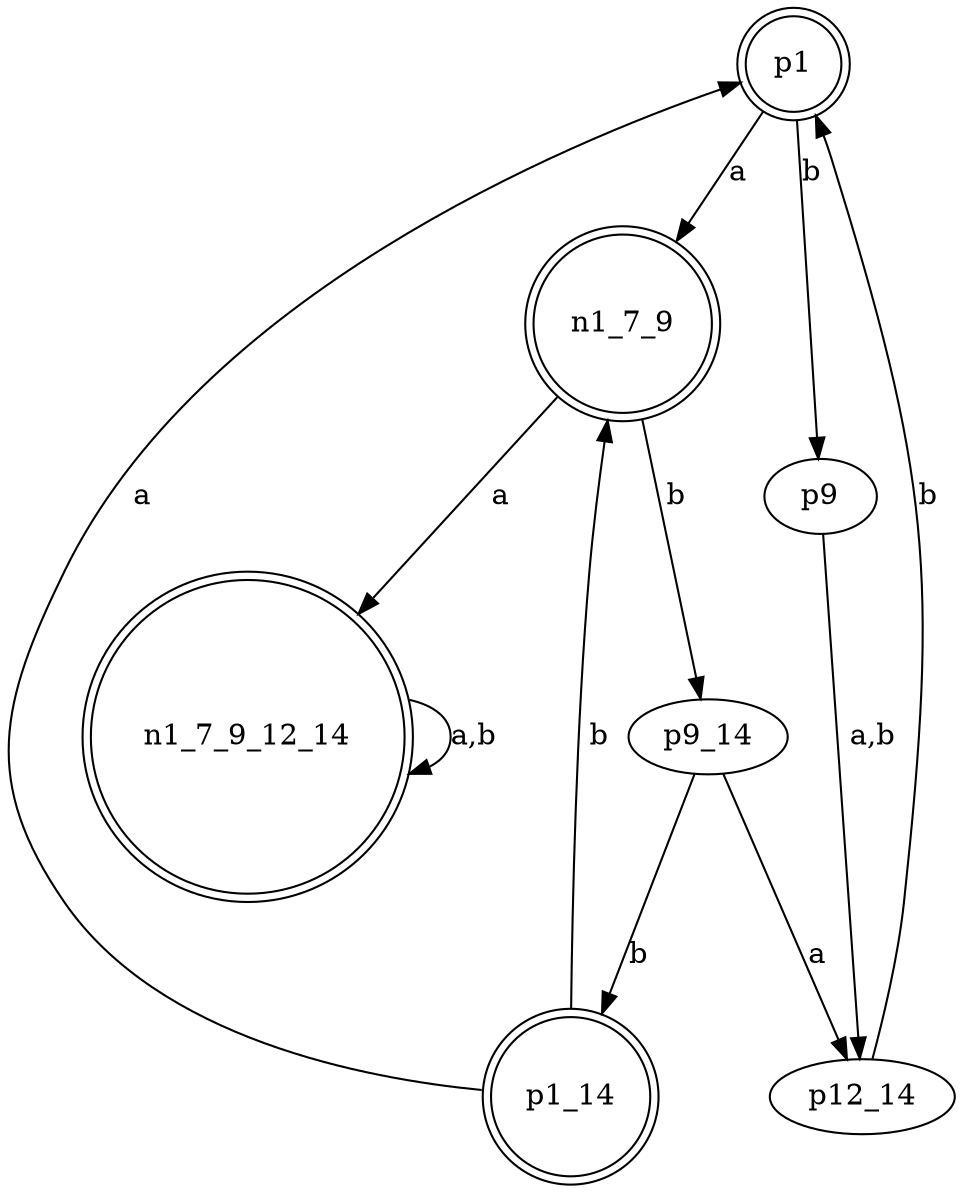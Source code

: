 digraph G 
{
    n1 [label = p1, shape = doublecircle]
    n1_7_9 [label = n1_7_9, shape = doublecircle]
    n1_14 [label = p1_14, shape = doublecircle]
    n1_7_9_12_14 [label = n1_7_9_12_14, shape = doublecircle]
    n9 [label = p9]
    n9_14 [label = p9_14]
    n12_14 [label = p12_14]
	
    n1 -> n1_7_9 [label = "a"]
    n1 -> n9 [label = "b"]
    
    n1_7_9 -> n1_7_9_12_14 [label = "a"]
    n1_7_9 -> n9_14 [label = "b"]
    
    n9 -> n12_14 [label = "a,b"]
    
    n1_7_9_12_14 -> n1_7_9_12_14 [label = "a,b"]
    
    n9_14 -> n12_14 [label = "a"]
    n9_14 -> n1_14 [label = "b"]
    
    n12_14 -> n1 [label = "b"]
    
    n1_14 -> n1 [label = "a"]
    n1_14 -> n1_7_9 [label = "b"]
}
